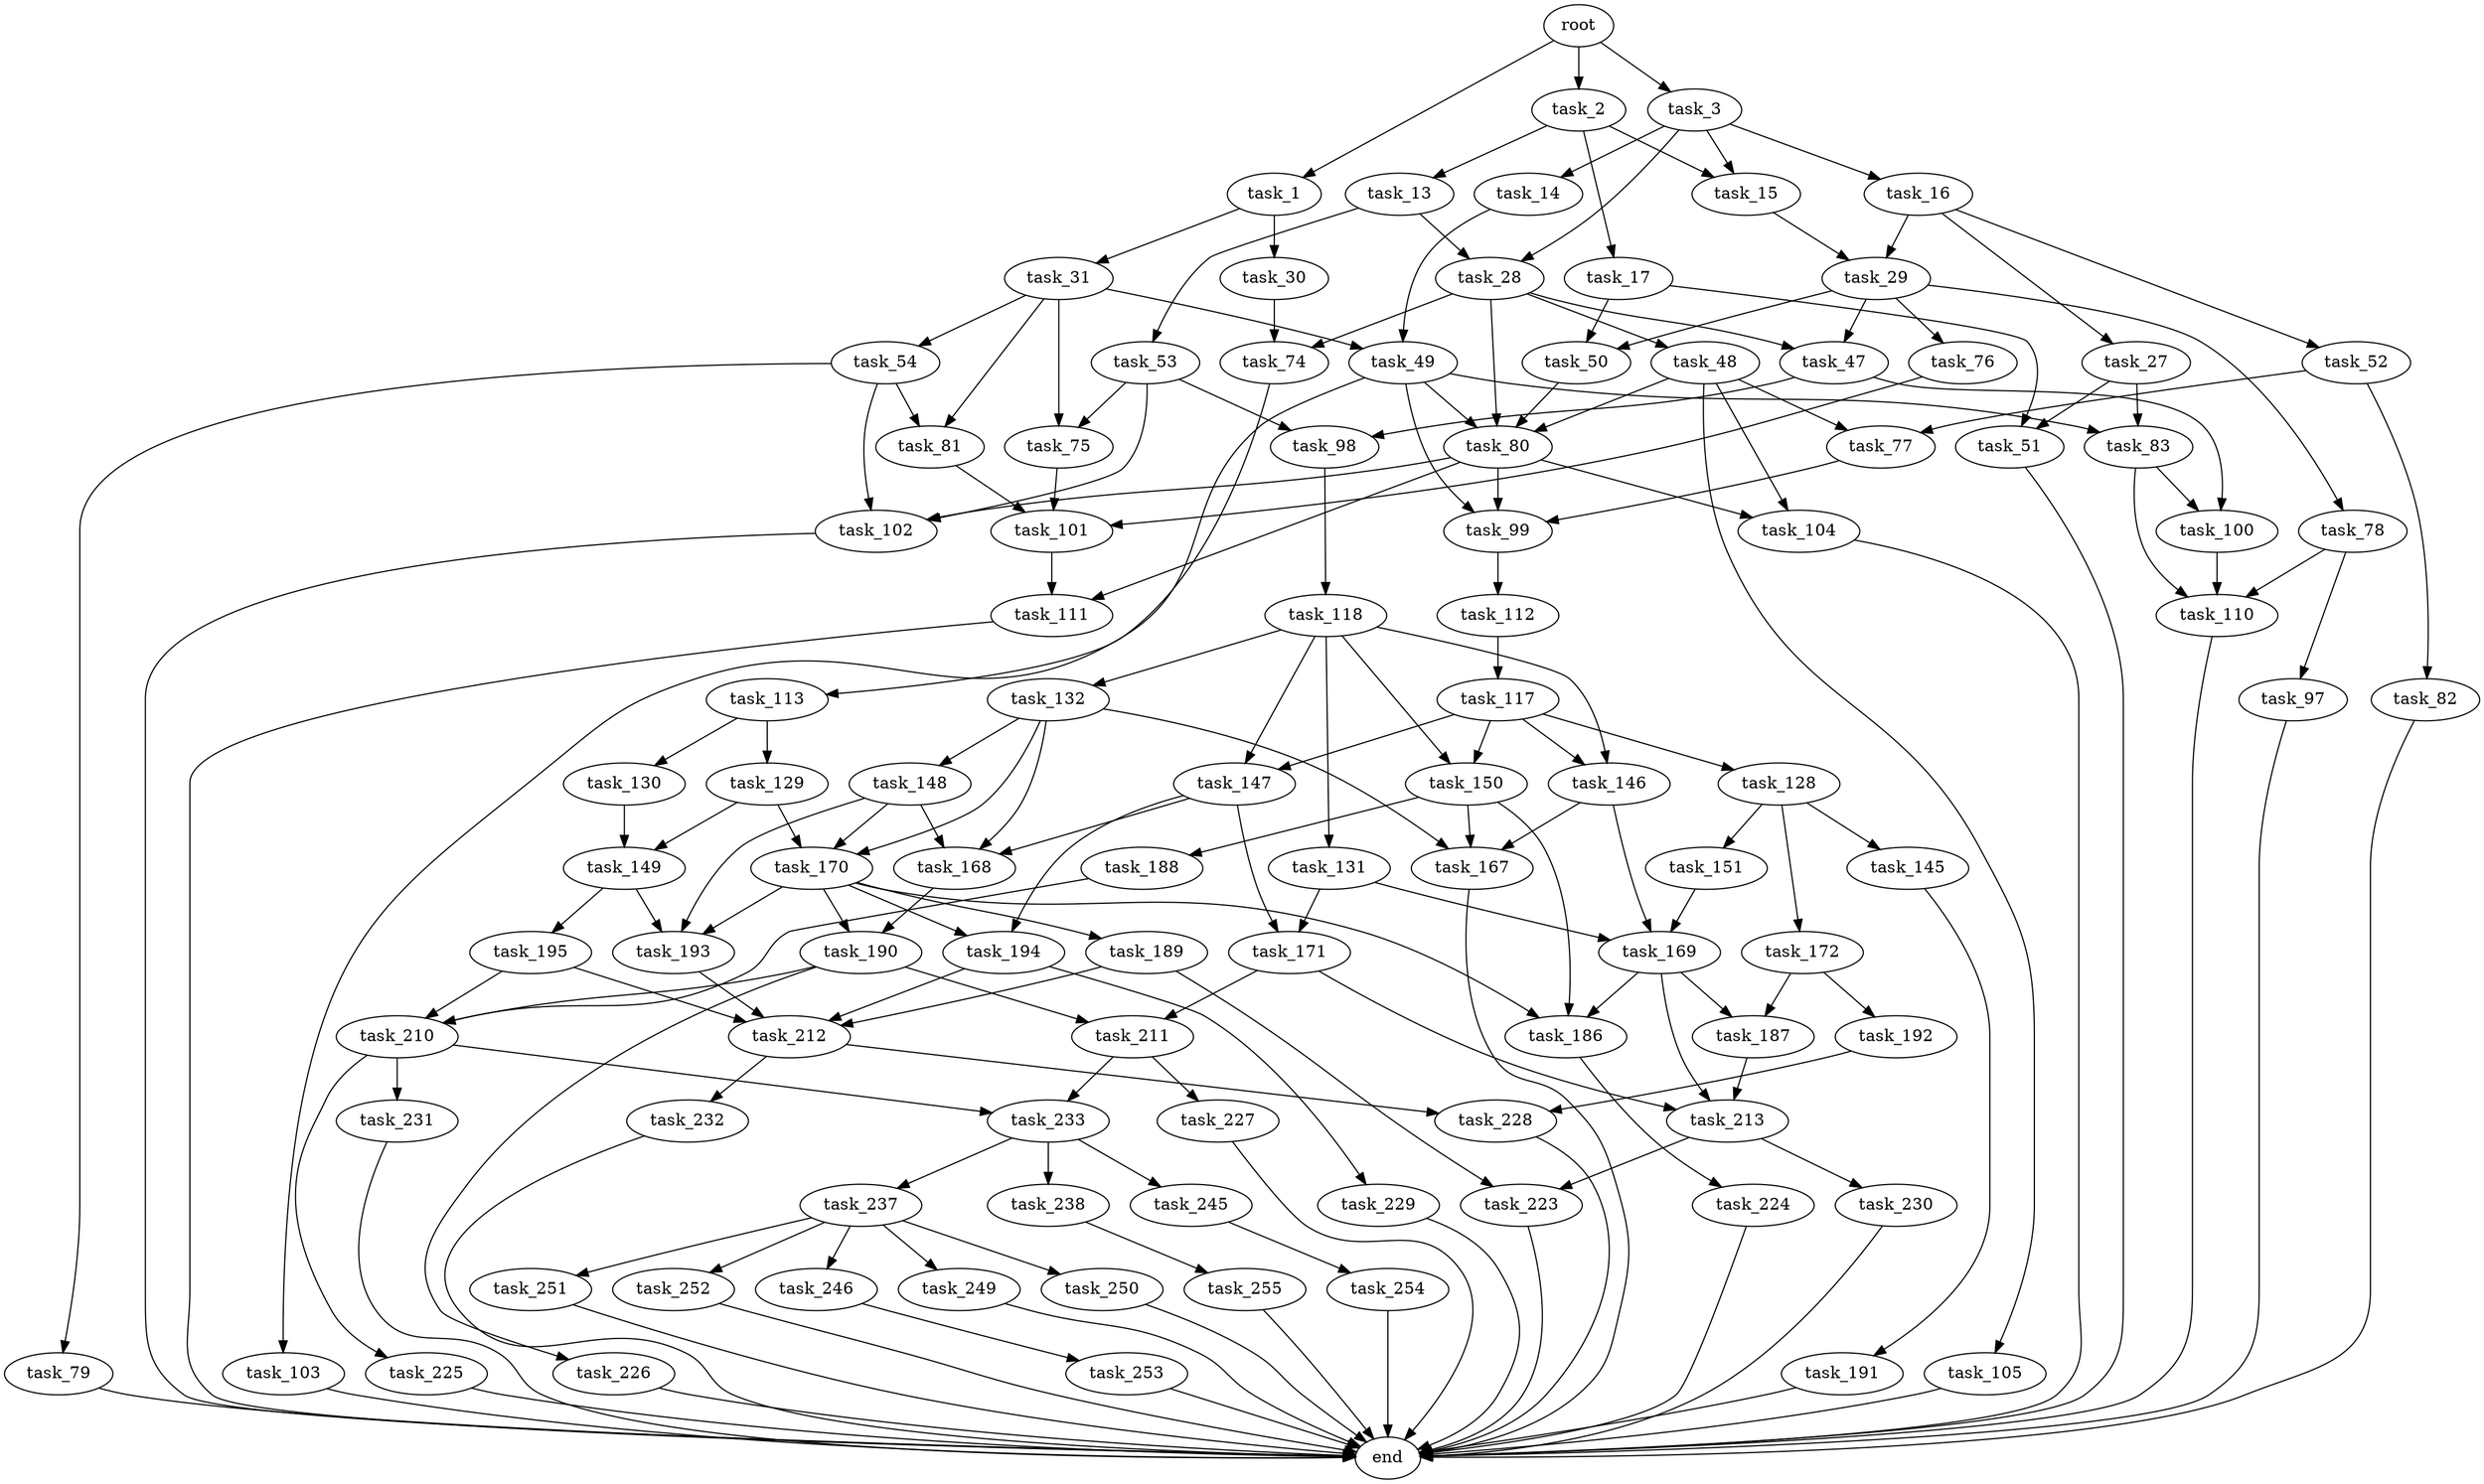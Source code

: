 digraph G {
  root [size="0.000000"];
  task_1 [size="1679469682.000000"];
  task_2 [size="26745694420.000000"];
  task_3 [size="28991029248.000000"];
  task_30 [size="42242383804.000000"];
  task_31 [size="134217728000.000000"];
  task_13 [size="466916152505.000000"];
  task_15 [size="14678328561.000000"];
  task_17 [size="11288867619.000000"];
  task_14 [size="134217728000.000000"];
  task_16 [size="307751564949.000000"];
  task_28 [size="198764680740.000000"];
  task_53 [size="450129241848.000000"];
  task_49 [size="97351650426.000000"];
  task_29 [size="198525654167.000000"];
  task_27 [size="16709206602.000000"];
  task_52 [size="231928233984.000000"];
  task_50 [size="134217728000.000000"];
  task_51 [size="656918626212.000000"];
  task_83 [size="782757789696.000000"];
  task_47 [size="549755813888.000000"];
  task_48 [size="144443640900.000000"];
  task_74 [size="10775896815.000000"];
  task_80 [size="1073741824000.000000"];
  task_76 [size="646717574152.000000"];
  task_78 [size="53579017675.000000"];
  task_54 [size="368293445632.000000"];
  task_75 [size="247183547004.000000"];
  task_81 [size="37990084322.000000"];
  task_98 [size="2316286207.000000"];
  task_100 [size="173887224024.000000"];
  task_77 [size="782757789696.000000"];
  task_104 [size="6949894390.000000"];
  task_105 [size="6160894314.000000"];
  task_99 [size="1865318321.000000"];
  task_103 [size="922079387880.000000"];
  end [size="0.000000"];
  task_82 [size="368293445632.000000"];
  task_102 [size="1606804269.000000"];
  task_79 [size="368293445632.000000"];
  task_113 [size="29273412770.000000"];
  task_101 [size="782757789696.000000"];
  task_97 [size="3590909796.000000"];
  task_110 [size="368293445632.000000"];
  task_111 [size="8589934592.000000"];
  task_118 [size="4549237696.000000"];
  task_112 [size="181020579876.000000"];
  task_117 [size="134217728000.000000"];
  task_129 [size="22749015308.000000"];
  task_130 [size="408423713.000000"];
  task_128 [size="368293445632.000000"];
  task_146 [size="8589934592.000000"];
  task_147 [size="68719476736.000000"];
  task_150 [size="17463447227.000000"];
  task_131 [size="368293445632.000000"];
  task_132 [size="3375619772.000000"];
  task_145 [size="6889064532.000000"];
  task_151 [size="368293445632.000000"];
  task_172 [size="27268346544.000000"];
  task_149 [size="68719476736.000000"];
  task_170 [size="10635272130.000000"];
  task_169 [size="31885153514.000000"];
  task_171 [size="1073741824000.000000"];
  task_148 [size="28991029248.000000"];
  task_167 [size="1073741824000.000000"];
  task_168 [size="68719476736.000000"];
  task_191 [size="103716066828.000000"];
  task_194 [size="782757789696.000000"];
  task_193 [size="37026749408.000000"];
  task_195 [size="25786635746.000000"];
  task_186 [size="1855927534.000000"];
  task_188 [size="1076228884.000000"];
  task_190 [size="549755813888.000000"];
  task_187 [size="68719476736.000000"];
  task_213 [size="231928233984.000000"];
  task_189 [size="6070250474.000000"];
  task_211 [size="68719476736.000000"];
  task_192 [size="134217728000.000000"];
  task_224 [size="48904284697.000000"];
  task_210 [size="549755813888.000000"];
  task_212 [size="353967002584.000000"];
  task_223 [size="549755813888.000000"];
  task_226 [size="14226921064.000000"];
  task_228 [size="349799868.000000"];
  task_229 [size="28991029248.000000"];
  task_225 [size="134217728000.000000"];
  task_231 [size="808891146140.000000"];
  task_233 [size="28991029248.000000"];
  task_227 [size="248134731584.000000"];
  task_232 [size="3173802192.000000"];
  task_230 [size="1030726892.000000"];
  task_237 [size="28991029248.000000"];
  task_238 [size="408142071.000000"];
  task_245 [size="134217728000.000000"];
  task_246 [size="16199391058.000000"];
  task_249 [size="166394907276.000000"];
  task_250 [size="358444327.000000"];
  task_251 [size="5957523732.000000"];
  task_252 [size="549755813888.000000"];
  task_255 [size="158493350695.000000"];
  task_254 [size="8589934592.000000"];
  task_253 [size="1073741824000.000000"];

  root -> task_1 [size="1.000000"];
  root -> task_2 [size="1.000000"];
  root -> task_3 [size="1.000000"];
  task_1 -> task_30 [size="33554432.000000"];
  task_1 -> task_31 [size="33554432.000000"];
  task_2 -> task_13 [size="536870912.000000"];
  task_2 -> task_15 [size="536870912.000000"];
  task_2 -> task_17 [size="536870912.000000"];
  task_3 -> task_14 [size="75497472.000000"];
  task_3 -> task_15 [size="75497472.000000"];
  task_3 -> task_16 [size="75497472.000000"];
  task_3 -> task_28 [size="75497472.000000"];
  task_30 -> task_74 [size="33554432.000000"];
  task_31 -> task_49 [size="209715200.000000"];
  task_31 -> task_54 [size="209715200.000000"];
  task_31 -> task_75 [size="209715200.000000"];
  task_31 -> task_81 [size="209715200.000000"];
  task_13 -> task_28 [size="679477248.000000"];
  task_13 -> task_53 [size="679477248.000000"];
  task_15 -> task_29 [size="75497472.000000"];
  task_17 -> task_50 [size="301989888.000000"];
  task_17 -> task_51 [size="301989888.000000"];
  task_14 -> task_49 [size="209715200.000000"];
  task_16 -> task_27 [size="209715200.000000"];
  task_16 -> task_29 [size="209715200.000000"];
  task_16 -> task_52 [size="209715200.000000"];
  task_28 -> task_47 [size="134217728.000000"];
  task_28 -> task_48 [size="134217728.000000"];
  task_28 -> task_74 [size="134217728.000000"];
  task_28 -> task_80 [size="134217728.000000"];
  task_53 -> task_75 [size="536870912.000000"];
  task_53 -> task_98 [size="536870912.000000"];
  task_53 -> task_102 [size="536870912.000000"];
  task_49 -> task_80 [size="209715200.000000"];
  task_49 -> task_83 [size="209715200.000000"];
  task_49 -> task_99 [size="209715200.000000"];
  task_49 -> task_103 [size="209715200.000000"];
  task_29 -> task_47 [size="209715200.000000"];
  task_29 -> task_50 [size="209715200.000000"];
  task_29 -> task_76 [size="209715200.000000"];
  task_29 -> task_78 [size="209715200.000000"];
  task_27 -> task_51 [size="536870912.000000"];
  task_27 -> task_83 [size="536870912.000000"];
  task_52 -> task_77 [size="301989888.000000"];
  task_52 -> task_82 [size="301989888.000000"];
  task_50 -> task_80 [size="209715200.000000"];
  task_51 -> end [size="1.000000"];
  task_83 -> task_100 [size="679477248.000000"];
  task_83 -> task_110 [size="679477248.000000"];
  task_47 -> task_98 [size="536870912.000000"];
  task_47 -> task_100 [size="536870912.000000"];
  task_48 -> task_77 [size="536870912.000000"];
  task_48 -> task_80 [size="536870912.000000"];
  task_48 -> task_104 [size="536870912.000000"];
  task_48 -> task_105 [size="536870912.000000"];
  task_74 -> task_113 [size="209715200.000000"];
  task_80 -> task_99 [size="838860800.000000"];
  task_80 -> task_102 [size="838860800.000000"];
  task_80 -> task_104 [size="838860800.000000"];
  task_80 -> task_111 [size="838860800.000000"];
  task_76 -> task_101 [size="536870912.000000"];
  task_78 -> task_97 [size="838860800.000000"];
  task_78 -> task_110 [size="838860800.000000"];
  task_54 -> task_79 [size="411041792.000000"];
  task_54 -> task_81 [size="411041792.000000"];
  task_54 -> task_102 [size="411041792.000000"];
  task_75 -> task_101 [size="301989888.000000"];
  task_81 -> task_101 [size="679477248.000000"];
  task_98 -> task_118 [size="75497472.000000"];
  task_100 -> task_110 [size="134217728.000000"];
  task_77 -> task_99 [size="679477248.000000"];
  task_104 -> end [size="1.000000"];
  task_105 -> end [size="1.000000"];
  task_99 -> task_112 [size="75497472.000000"];
  task_103 -> end [size="1.000000"];
  task_82 -> end [size="1.000000"];
  task_102 -> end [size="1.000000"];
  task_79 -> end [size="1.000000"];
  task_113 -> task_129 [size="33554432.000000"];
  task_113 -> task_130 [size="33554432.000000"];
  task_101 -> task_111 [size="679477248.000000"];
  task_97 -> end [size="1.000000"];
  task_110 -> end [size="1.000000"];
  task_111 -> end [size="1.000000"];
  task_118 -> task_131 [size="301989888.000000"];
  task_118 -> task_132 [size="301989888.000000"];
  task_118 -> task_146 [size="301989888.000000"];
  task_118 -> task_147 [size="301989888.000000"];
  task_118 -> task_150 [size="301989888.000000"];
  task_112 -> task_117 [size="134217728.000000"];
  task_117 -> task_128 [size="209715200.000000"];
  task_117 -> task_146 [size="209715200.000000"];
  task_117 -> task_147 [size="209715200.000000"];
  task_117 -> task_150 [size="209715200.000000"];
  task_129 -> task_149 [size="411041792.000000"];
  task_129 -> task_170 [size="411041792.000000"];
  task_130 -> task_149 [size="33554432.000000"];
  task_128 -> task_145 [size="411041792.000000"];
  task_128 -> task_151 [size="411041792.000000"];
  task_128 -> task_172 [size="411041792.000000"];
  task_146 -> task_167 [size="33554432.000000"];
  task_146 -> task_169 [size="33554432.000000"];
  task_147 -> task_168 [size="134217728.000000"];
  task_147 -> task_171 [size="134217728.000000"];
  task_147 -> task_194 [size="134217728.000000"];
  task_150 -> task_167 [size="301989888.000000"];
  task_150 -> task_186 [size="301989888.000000"];
  task_150 -> task_188 [size="301989888.000000"];
  task_131 -> task_169 [size="411041792.000000"];
  task_131 -> task_171 [size="411041792.000000"];
  task_132 -> task_148 [size="75497472.000000"];
  task_132 -> task_167 [size="75497472.000000"];
  task_132 -> task_168 [size="75497472.000000"];
  task_132 -> task_170 [size="75497472.000000"];
  task_145 -> task_191 [size="209715200.000000"];
  task_151 -> task_169 [size="411041792.000000"];
  task_172 -> task_187 [size="679477248.000000"];
  task_172 -> task_192 [size="679477248.000000"];
  task_149 -> task_193 [size="134217728.000000"];
  task_149 -> task_195 [size="134217728.000000"];
  task_170 -> task_186 [size="209715200.000000"];
  task_170 -> task_189 [size="209715200.000000"];
  task_170 -> task_190 [size="209715200.000000"];
  task_170 -> task_193 [size="209715200.000000"];
  task_170 -> task_194 [size="209715200.000000"];
  task_169 -> task_186 [size="536870912.000000"];
  task_169 -> task_187 [size="536870912.000000"];
  task_169 -> task_213 [size="536870912.000000"];
  task_171 -> task_211 [size="838860800.000000"];
  task_171 -> task_213 [size="838860800.000000"];
  task_148 -> task_168 [size="75497472.000000"];
  task_148 -> task_170 [size="75497472.000000"];
  task_148 -> task_193 [size="75497472.000000"];
  task_167 -> end [size="1.000000"];
  task_168 -> task_190 [size="134217728.000000"];
  task_191 -> end [size="1.000000"];
  task_194 -> task_212 [size="679477248.000000"];
  task_194 -> task_229 [size="679477248.000000"];
  task_193 -> task_212 [size="679477248.000000"];
  task_195 -> task_210 [size="33554432.000000"];
  task_195 -> task_212 [size="33554432.000000"];
  task_186 -> task_224 [size="33554432.000000"];
  task_188 -> task_210 [size="75497472.000000"];
  task_190 -> task_210 [size="536870912.000000"];
  task_190 -> task_211 [size="536870912.000000"];
  task_190 -> task_226 [size="536870912.000000"];
  task_187 -> task_213 [size="134217728.000000"];
  task_213 -> task_223 [size="301989888.000000"];
  task_213 -> task_230 [size="301989888.000000"];
  task_189 -> task_212 [size="134217728.000000"];
  task_189 -> task_223 [size="134217728.000000"];
  task_211 -> task_227 [size="134217728.000000"];
  task_211 -> task_233 [size="134217728.000000"];
  task_192 -> task_228 [size="209715200.000000"];
  task_224 -> end [size="1.000000"];
  task_210 -> task_225 [size="536870912.000000"];
  task_210 -> task_231 [size="536870912.000000"];
  task_210 -> task_233 [size="536870912.000000"];
  task_212 -> task_228 [size="536870912.000000"];
  task_212 -> task_232 [size="536870912.000000"];
  task_223 -> end [size="1.000000"];
  task_226 -> end [size="1.000000"];
  task_228 -> end [size="1.000000"];
  task_229 -> end [size="1.000000"];
  task_225 -> end [size="1.000000"];
  task_231 -> end [size="1.000000"];
  task_233 -> task_237 [size="75497472.000000"];
  task_233 -> task_238 [size="75497472.000000"];
  task_233 -> task_245 [size="75497472.000000"];
  task_227 -> end [size="1.000000"];
  task_232 -> end [size="1.000000"];
  task_230 -> end [size="1.000000"];
  task_237 -> task_246 [size="75497472.000000"];
  task_237 -> task_249 [size="75497472.000000"];
  task_237 -> task_250 [size="75497472.000000"];
  task_237 -> task_251 [size="75497472.000000"];
  task_237 -> task_252 [size="75497472.000000"];
  task_238 -> task_255 [size="33554432.000000"];
  task_245 -> task_254 [size="209715200.000000"];
  task_246 -> task_253 [size="536870912.000000"];
  task_249 -> end [size="1.000000"];
  task_250 -> end [size="1.000000"];
  task_251 -> end [size="1.000000"];
  task_252 -> end [size="1.000000"];
  task_255 -> end [size="1.000000"];
  task_254 -> end [size="1.000000"];
  task_253 -> end [size="1.000000"];
}
